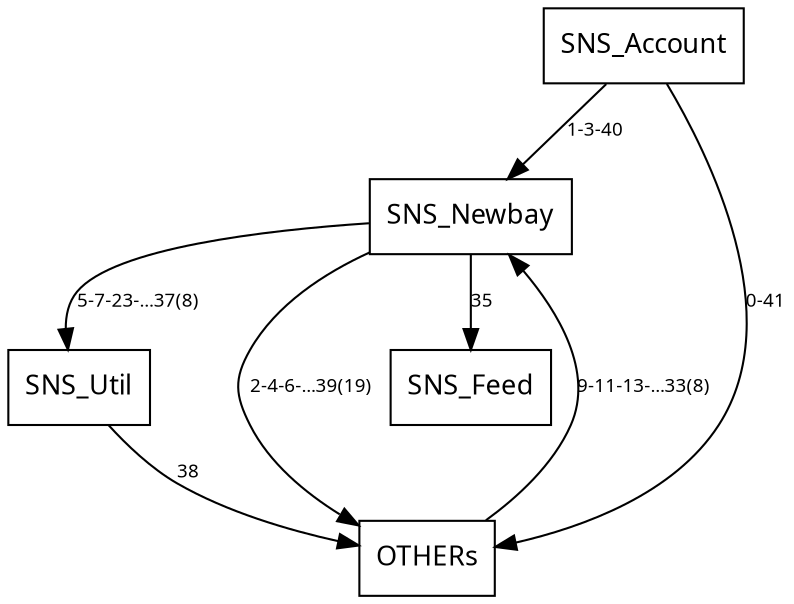 digraph AppCallGraph_thread_19 { 
	node [shape=box, fillcolor=white, fontname=GillSans, fontsize=13];
4[ label="SNS_Newbay"];
3[ label="SNS_Util"];
2[ label="OTHERs"];
1[ label="SNS_Feed"];
0[ label="SNS_Account"];
	edge [fontname=GillSans, fontsize=9];
0->2 [label="0-41"];
0->4 [label="1-3-40"];
2->4 [label="9-11-13-...33(8)"];
3->2 [label="38"];
4->2 [label="2-4-6-...39(19)"];
4->3 [label="5-7-23-...37(8)"];
4->1 [label="35"]
}